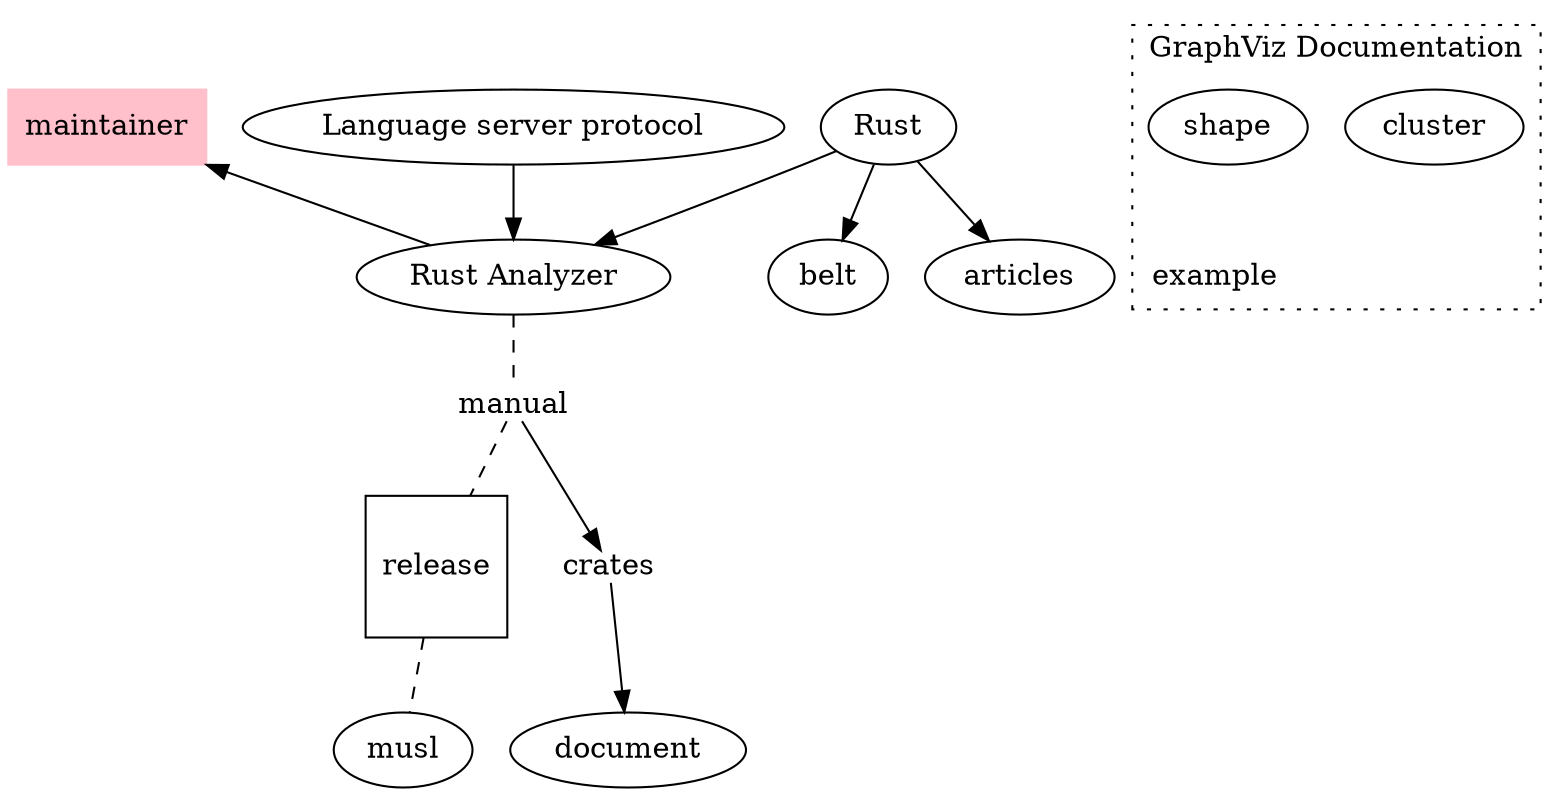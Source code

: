 digraph {
    graph [style = dotted;];
    subgraph {
        // people
        node [shape = rect; color = pink; style = filled;];
        maintainer [URL = "https://github.com/matklad";];
    }
    rust_analyzer [label = "Rust Analyzer";URL = "https://rust-analyzer.github.io/";];
    lsp [label = "Language server protocol";URL = "https://microsoft.github.io/language-server-protocol/";];
    rust [label = "Rust";URL = "https://www.rust-lang.org/";];
    belt [URL = "https://plv.mpi-sws.org/rustbelt/";];
    articles [URL = "https://alastairreid.github.io/RelatedWork/notes/rust-language/";];
    release [URL = "https://github.com/rust-lang/rust-analyzer/releases";shape = square;];
    musl [URL = "https://www.musl-libc.org/";];
    ra_ap_rust_analyzer_documentation [label="document"]
    rust -> rust_analyzer;
    lsp -> rust_analyzer;
    
    manual [shape = plain;URL = "https://rust-analyzer.github.io/manual.html#toolchain";];
    crates [shape = plain;URL = "https://rust-analyzer.github.io/manual.html#crates";];
    manual -> crates;
    crates -> ra_ap_rust_analyzer_documentation;
    rust_analyzer -> manual -> release [style = dashed; dir = none;];
    maintainer -> rust_analyzer [dir = back;];
    rust -> articles;
    rust -> belt;
    release -> musl [style = dashed; dir = none;];
    
    subgraph cluster_graphviz {
        // TODO: make link abailable to the whole subgraph not just to the label.
        URL = "https://graphviz.gitlab.io/doc/info/lang.html";
        label = "GraphViz Documentation";
        graph [style = dotted;];
        cluster [URL = "https://graphviz.gitlab.io/doc/info/lang.html#subgraphs-and-clusters";];
        shape [URL = "https://graphviz.org/doc/info/shapes.html";];
        subgraph {
            node [shape = plain;];
            rank = sink;
            example [URL = "https://observablehq.com/@brianstringfellow/graphvis-subgraph-table-label";];
        }
    }
}